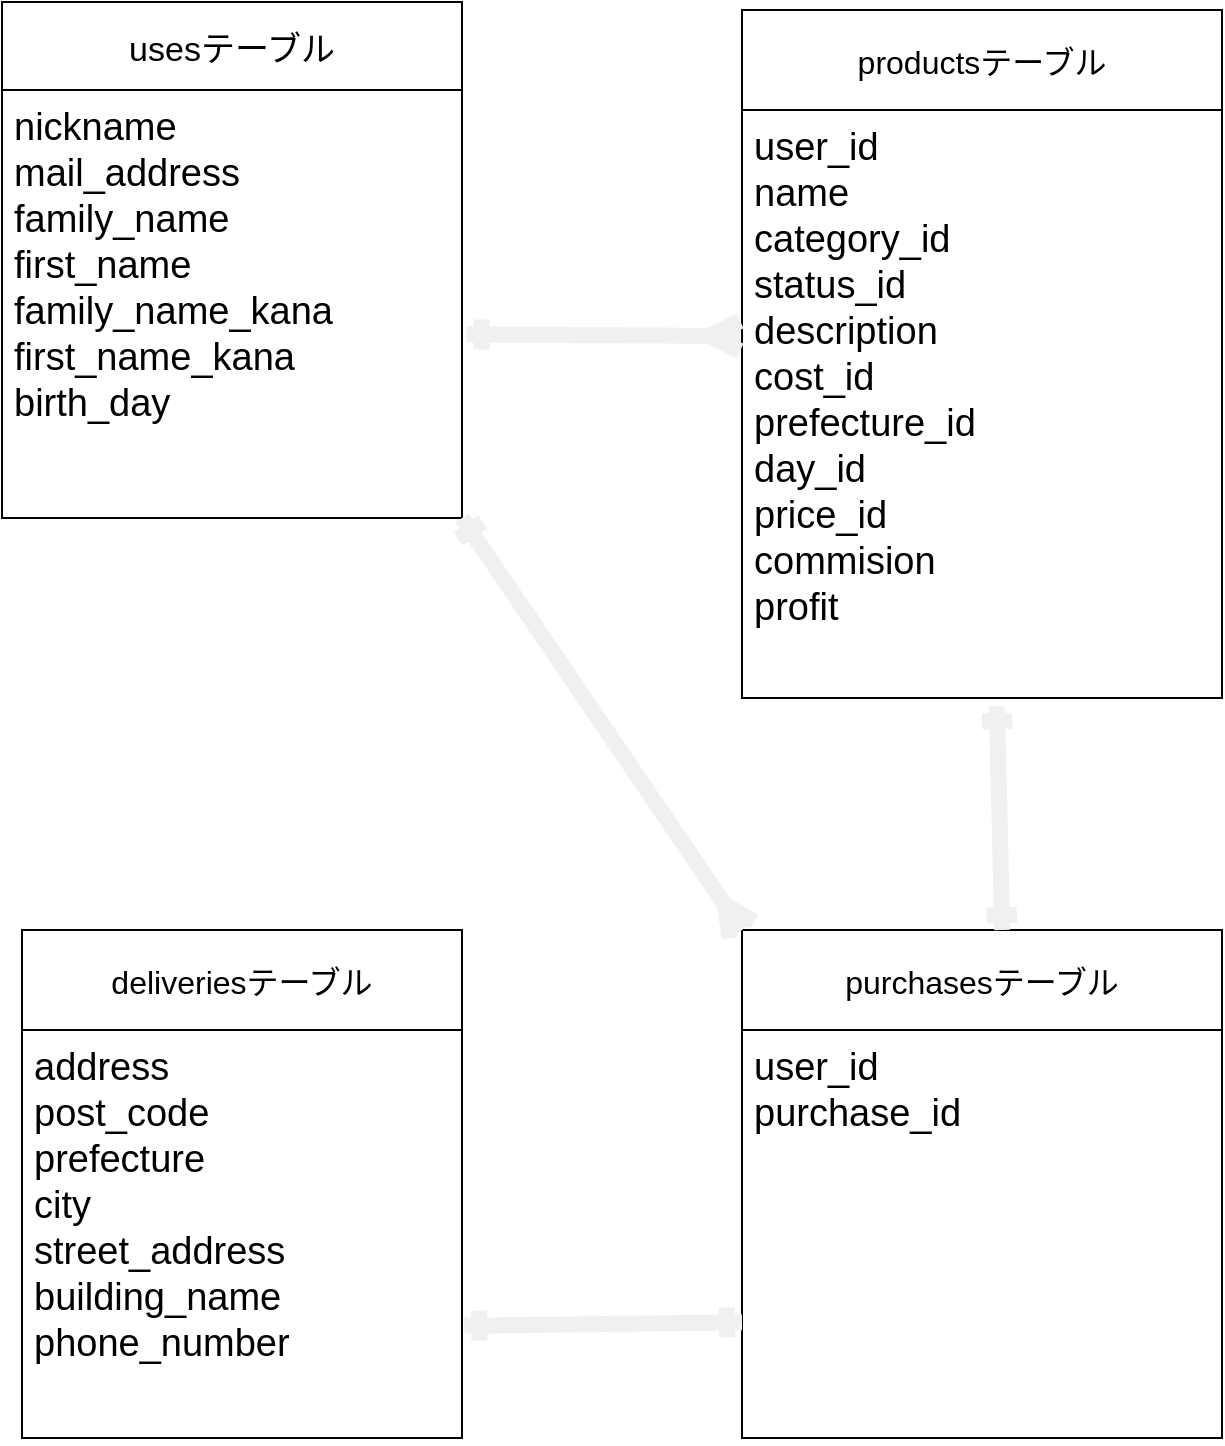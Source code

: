 <mxfile>
    <diagram id="-XLIps--sr_vwxCd-TX6" name="ページ1">
        <mxGraphModel dx="696" dy="789" grid="1" gridSize="10" guides="1" tooltips="1" connect="1" arrows="1" fold="1" page="1" pageScale="1" pageWidth="827" pageHeight="1169" math="0" shadow="0">
            <root>
                <mxCell id="0"/>
                <mxCell id="1" parent="0"/>
                <mxCell id="10" value="usesテーブル" style="swimlane;fontStyle=0;childLayout=stackLayout;horizontal=1;startSize=44;horizontalStack=0;resizeParent=1;resizeParentMax=0;resizeLast=0;collapsible=1;marginBottom=0;align=center;fontSize=17;" vertex="1" parent="1">
                    <mxGeometry x="30" y="36" width="230" height="258" as="geometry"/>
                </mxCell>
                <mxCell id="13" value="nickname&#10;mail_address&#10;family_name&#10;first_name&#10;family_name_kana&#10;first_name_kana&#10;birth_day&#10;" style="text;strokeColor=none;fillColor=none;spacingLeft=4;spacingRight=4;overflow=hidden;rotatable=0;points=[[0,0.5],[1,0.5]];portConstraint=eastwest;fontSize=19;" vertex="1" parent="10">
                    <mxGeometry y="44" width="230" height="214" as="geometry"/>
                </mxCell>
                <mxCell id="14" value="productsテーブル" style="swimlane;fontStyle=0;childLayout=stackLayout;horizontal=1;startSize=50;horizontalStack=0;resizeParent=1;resizeParentMax=0;resizeLast=0;collapsible=1;marginBottom=0;align=center;fontSize=16;" vertex="1" parent="1">
                    <mxGeometry x="400" y="40" width="240" height="344" as="geometry"/>
                </mxCell>
                <mxCell id="15" value="user_id&#10;name&#10;category_id&#10;status_id&#10;description&#10;cost_id&#10;prefecture_id&#10;day_id&#10;price_id&#10;commision&#10;profit&#10;" style="text;strokeColor=none;fillColor=none;spacingLeft=4;spacingRight=4;overflow=hidden;rotatable=0;points=[[0,0.5],[1,0.5]];portConstraint=eastwest;fontSize=19;" vertex="1" parent="14">
                    <mxGeometry y="50" width="240" height="294" as="geometry"/>
                </mxCell>
                <mxCell id="18" value="deliveriesテーブル" style="swimlane;fontStyle=0;childLayout=stackLayout;horizontal=1;startSize=50;horizontalStack=0;resizeParent=1;resizeParentMax=0;resizeLast=0;collapsible=1;marginBottom=0;align=center;fontSize=16;" vertex="1" parent="1">
                    <mxGeometry x="40" y="500" width="220" height="254" as="geometry"/>
                </mxCell>
                <mxCell id="19" value="address&#10;post_code&#10;prefecture&#10;city&#10;street_address&#10;building_name&#10;phone_number" style="text;strokeColor=none;fillColor=none;spacingLeft=4;spacingRight=4;overflow=hidden;rotatable=0;points=[[0,0.5],[1,0.5]];portConstraint=eastwest;fontSize=19;" vertex="1" parent="18">
                    <mxGeometry y="50" width="220" height="204" as="geometry"/>
                </mxCell>
                <mxCell id="27" value="purchasesテーブル" style="swimlane;fontStyle=0;childLayout=stackLayout;horizontal=1;startSize=50;horizontalStack=0;resizeParent=1;resizeParentMax=0;resizeLast=0;collapsible=1;marginBottom=0;align=center;fontSize=16;" vertex="1" parent="1">
                    <mxGeometry x="400" y="500" width="240" height="254" as="geometry"/>
                </mxCell>
                <mxCell id="28" value="user_id&#10;purchase_id" style="text;strokeColor=none;fillColor=none;spacingLeft=4;spacingRight=4;overflow=hidden;rotatable=0;points=[[0,0.5],[1,0.5]];portConstraint=eastwest;fontSize=19;" vertex="1" parent="27">
                    <mxGeometry y="50" width="240" height="204" as="geometry"/>
                </mxCell>
                <mxCell id="29" value="" style="endArrow=ERmany;html=1;rounded=0;fontSize=17;endFill=0;startArrow=ERone;startFill=0;exitX=1.01;exitY=0.571;exitDx=0;exitDy=0;exitPerimeter=0;strokeWidth=8;targetPerimeterSpacing=4;strokeColor=#F0F0F0;jumpSize=7;" edge="1" parent="1" source="13">
                    <mxGeometry relative="1" as="geometry">
                        <mxPoint x="290" y="200" as="sourcePoint"/>
                        <mxPoint x="399" y="203" as="targetPoint"/>
                    </mxGeometry>
                </mxCell>
                <mxCell id="32" value="" style="endArrow=ERmany;html=1;rounded=0;fontSize=17;endFill=0;startArrow=ERone;startFill=0;exitX=1.01;exitY=0.571;exitDx=0;exitDy=0;exitPerimeter=0;strokeWidth=8;targetPerimeterSpacing=4;strokeColor=#F0F0F0;jumpSize=7;entryX=0;entryY=0;entryDx=0;entryDy=0;" edge="1" parent="1" target="27">
                    <mxGeometry relative="1" as="geometry">
                        <mxPoint x="260.0" y="294.004" as="sourcePoint"/>
                        <mxPoint x="397" y="490" as="targetPoint"/>
                    </mxGeometry>
                </mxCell>
                <mxCell id="33" value="" style="endArrow=ERone;html=1;rounded=0;fontSize=17;endFill=0;startArrow=ERone;startFill=0;strokeWidth=8;targetPerimeterSpacing=4;strokeColor=#F0F0F0;jumpSize=7;entryX=0.542;entryY=0;entryDx=0;entryDy=0;exitX=0.531;exitY=1.014;exitDx=0;exitDy=0;exitPerimeter=0;entryPerimeter=0;" edge="1" parent="1" source="15" target="27">
                    <mxGeometry relative="1" as="geometry">
                        <mxPoint x="150" y="300" as="sourcePoint"/>
                        <mxPoint x="145" y="470" as="targetPoint"/>
                        <Array as="points"/>
                    </mxGeometry>
                </mxCell>
                <mxCell id="35" value="" style="endArrow=ERone;html=1;rounded=0;fontSize=17;endFill=0;startArrow=ERone;startFill=0;exitX=0;exitY=0.716;exitDx=0;exitDy=0;exitPerimeter=0;strokeWidth=8;targetPerimeterSpacing=4;strokeColor=#F0F0F0;jumpSize=7;entryX=1.005;entryY=0.725;entryDx=0;entryDy=0;entryPerimeter=0;" edge="1" parent="1" source="28" target="19">
                    <mxGeometry relative="1" as="geometry">
                        <mxPoint x="300" y="490.004" as="sourcePoint"/>
                        <mxPoint x="305.5" y="696" as="targetPoint"/>
                        <Array as="points"/>
                    </mxGeometry>
                </mxCell>
            </root>
        </mxGraphModel>
    </diagram>
</mxfile>